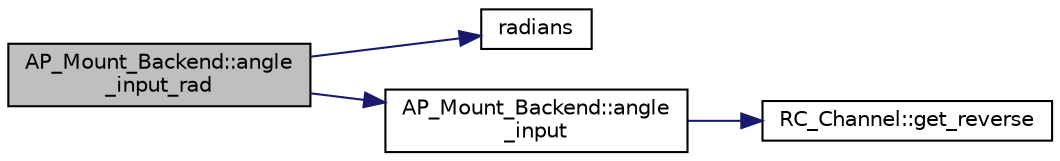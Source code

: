 digraph "AP_Mount_Backend::angle_input_rad"
{
 // INTERACTIVE_SVG=YES
  edge [fontname="Helvetica",fontsize="10",labelfontname="Helvetica",labelfontsize="10"];
  node [fontname="Helvetica",fontsize="10",shape=record];
  rankdir="LR";
  Node1 [label="AP_Mount_Backend::angle\l_input_rad",height=0.2,width=0.4,color="black", fillcolor="grey75", style="filled" fontcolor="black"];
  Node1 -> Node2 [color="midnightblue",fontsize="10",style="solid",fontname="Helvetica"];
  Node2 [label="radians",height=0.2,width=0.4,color="black", fillcolor="white", style="filled",URL="$AP__Math_8cpp.html#aa3adb05231060d239e5b91940e001f85"];
  Node1 -> Node3 [color="midnightblue",fontsize="10",style="solid",fontname="Helvetica"];
  Node3 [label="AP_Mount_Backend::angle\l_input",height=0.2,width=0.4,color="black", fillcolor="white", style="filled",URL="$classAP__Mount__Backend.html#aca1f2d5e9e859d8458772006a5e9a178"];
  Node3 -> Node4 [color="midnightblue",fontsize="10",style="solid",fontname="Helvetica"];
  Node4 [label="RC_Channel::get_reverse",height=0.2,width=0.4,color="black", fillcolor="white", style="filled",URL="$classRC__Channel.html#a34a93842b1cf847373104b682fa28cd5"];
}
